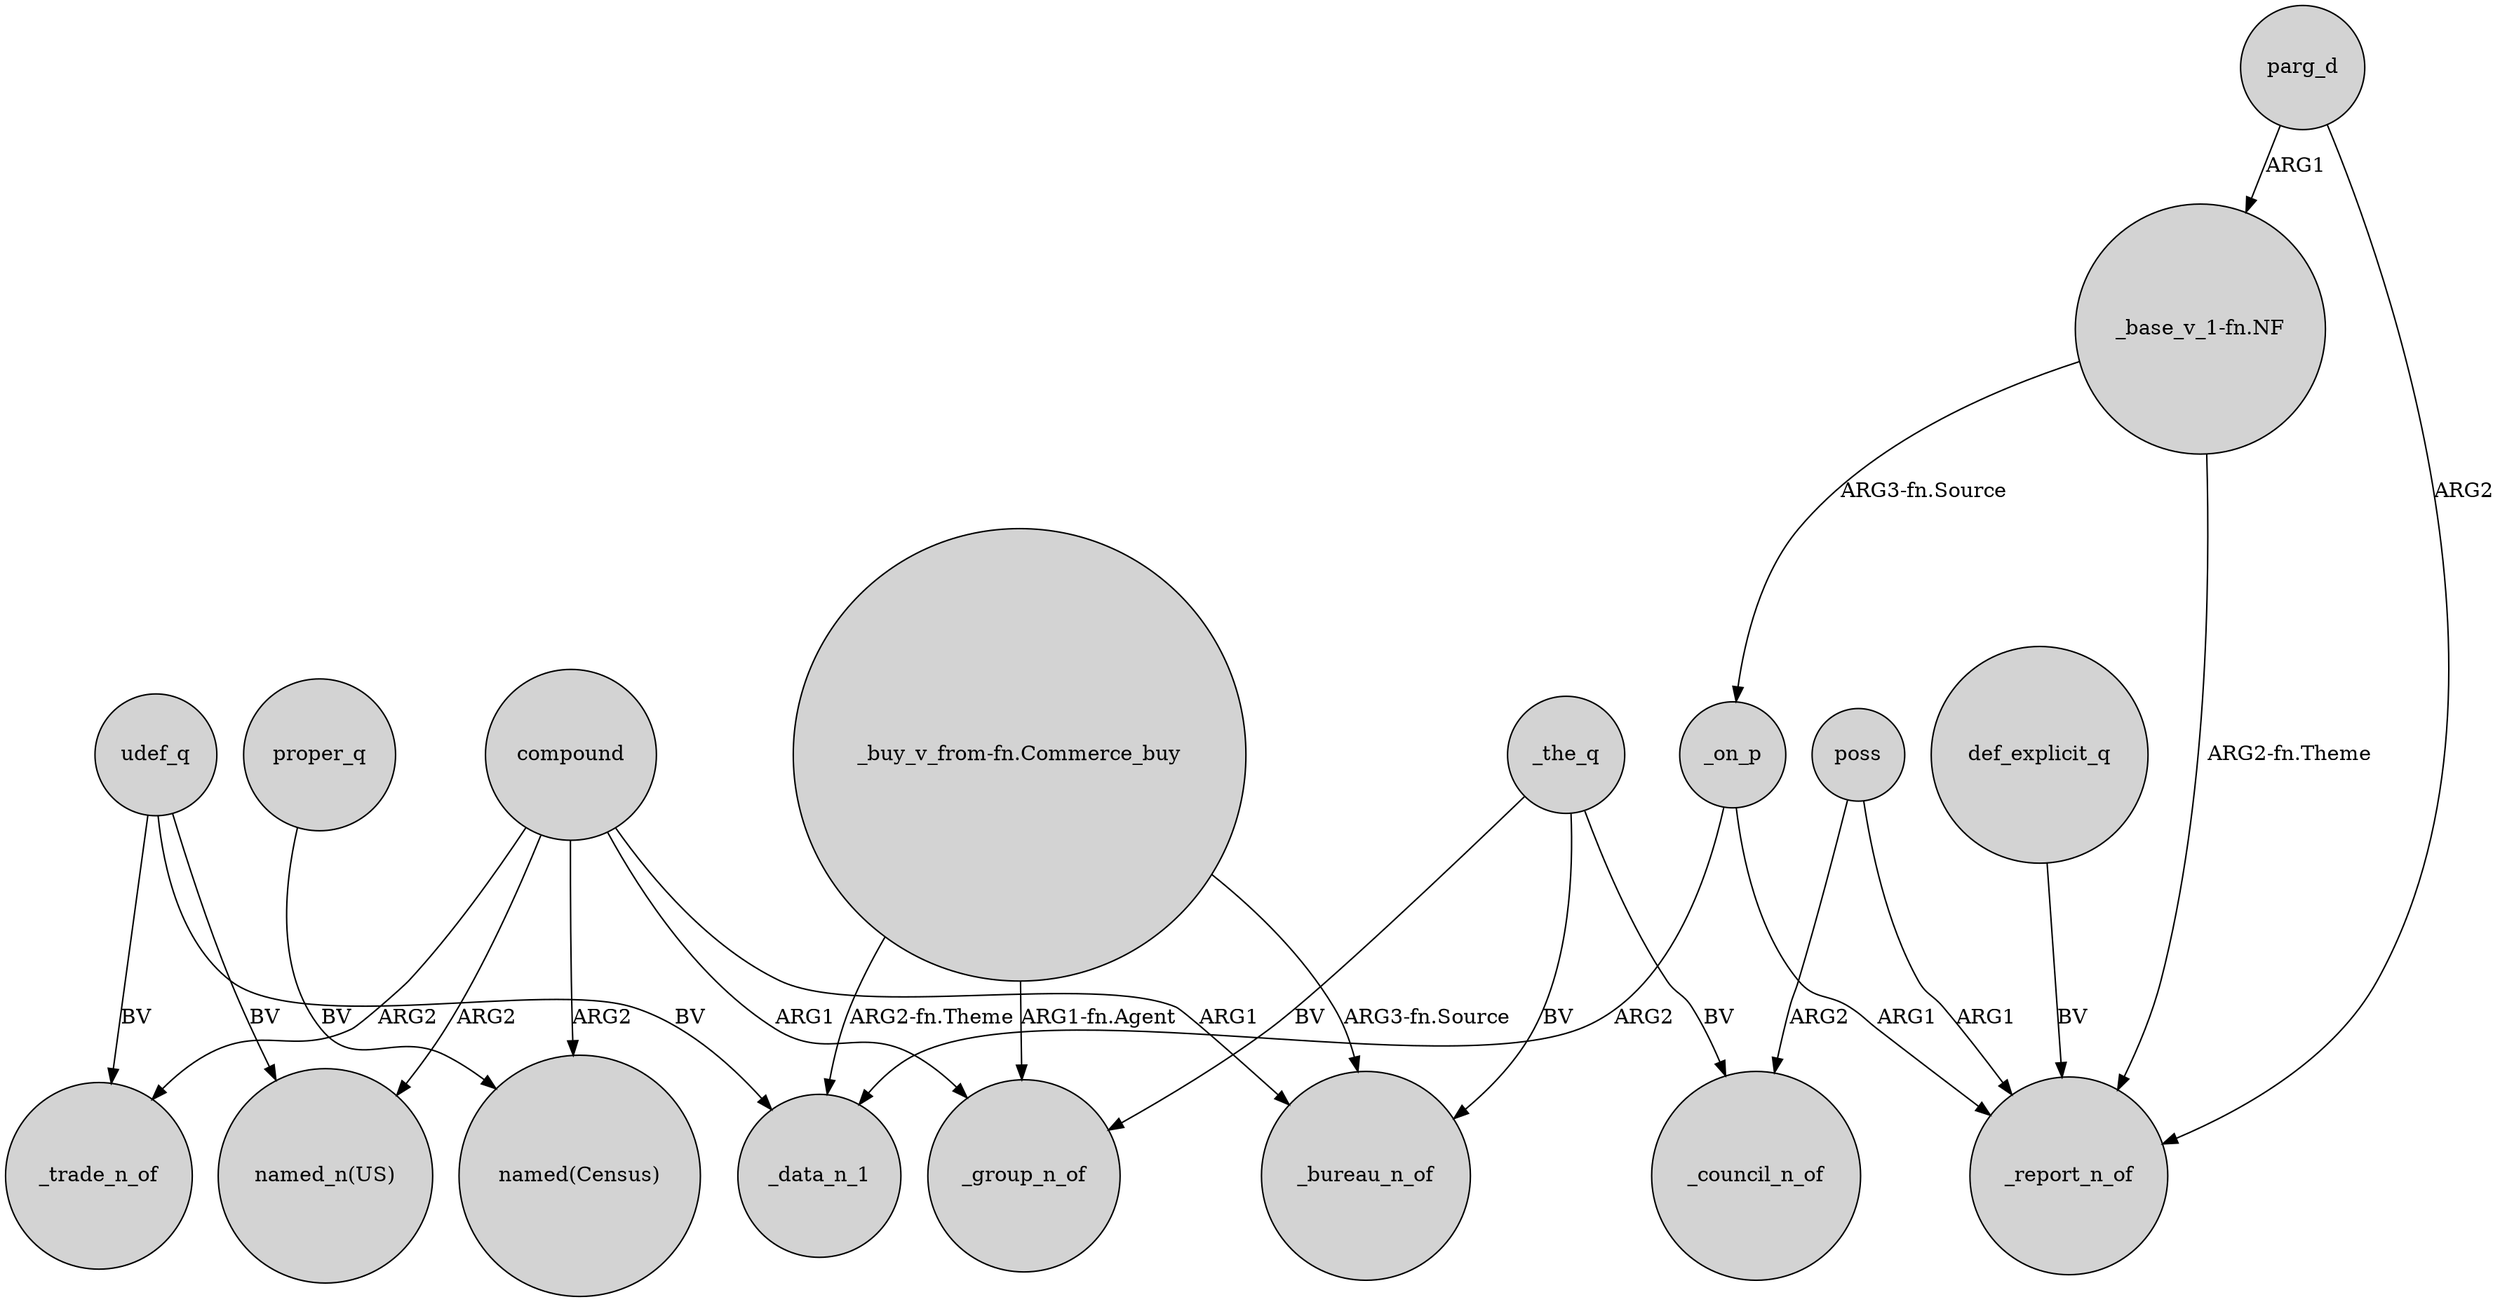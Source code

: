 digraph {
	node [shape=circle style=filled]
	"_buy_v_from-fn.Commerce_buy" -> _data_n_1 [label="ARG2-fn.Theme"]
	udef_q -> _trade_n_of [label=BV]
	udef_q -> "named_n(US)" [label=BV]
	"_base_v_1-fn.NF" -> _report_n_of [label="ARG2-fn.Theme"]
	poss -> _report_n_of [label=ARG1]
	"_buy_v_from-fn.Commerce_buy" -> _bureau_n_of [label="ARG3-fn.Source"]
	_on_p -> _data_n_1 [label=ARG2]
	_the_q -> _group_n_of [label=BV]
	parg_d -> _report_n_of [label=ARG2]
	compound -> "named_n(US)" [label=ARG2]
	"_base_v_1-fn.NF" -> _on_p [label="ARG3-fn.Source"]
	poss -> _council_n_of [label=ARG2]
	udef_q -> _data_n_1 [label=BV]
	compound -> _trade_n_of [label=ARG2]
	"_buy_v_from-fn.Commerce_buy" -> _group_n_of [label="ARG1-fn.Agent"]
	_on_p -> _report_n_of [label=ARG1]
	_the_q -> _council_n_of [label=BV]
	proper_q -> "named(Census)" [label=BV]
	compound -> _bureau_n_of [label=ARG1]
	_the_q -> _bureau_n_of [label=BV]
	compound -> "named(Census)" [label=ARG2]
	parg_d -> "_base_v_1-fn.NF" [label=ARG1]
	compound -> _group_n_of [label=ARG1]
	def_explicit_q -> _report_n_of [label=BV]
}
